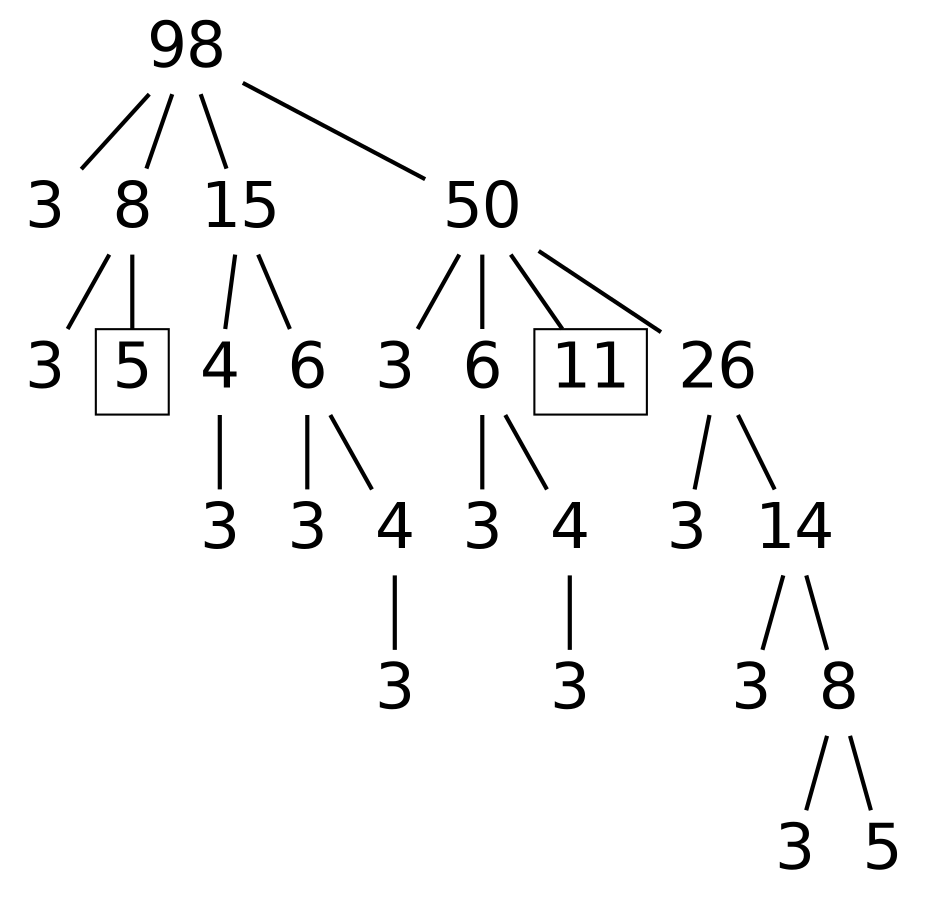digraph graph_name {
 graph[nodesep = 0.1];
 edge[dir=none, style=bold];
 node[ fontname = "Helvetica", shape = plaintext, width = 0.25, height = 0.25, fontsize=30];
s98;
s98_3;
s98_8;
s98_8_3;
s98_8_5;
s98_15;
s98_15_4;
s98_15_4_3;
s98_15_6;
s98_15_6_3;
s98_15_6_4;
s98_15_6_4_3;
s98_50;
s98_50_3;
s98_50_6;
s98_50_6_3;
s98_50_6_4;
s98_50_6_4_3;
s98_50_11;
s98_50_26;
s98_50_26_3;
s98_50_26_14;
s98_50_26_14_3;
s98_50_26_14_8;
s98_50_26_14_8_3;
s98_50_26_14_8_5;
s98[label="98" ];
s98->s98_3;
s98_3[label="3" ];
s98->s98_8;
s98_8[label="8" ];
s98_8->s98_8_3;
s98_8_3[label="3" ];
s98_8->s98_8_5;
s98_8_5[label="5" ;shape=box];
s98->s98_15;
s98_15[label="15" ];
s98_15->s98_15_4;
s98_15_4[label="4" ];
s98_15_4->s98_15_4_3;
s98_15_4_3[label="3" ];
s98_15->s98_15_6;
s98_15_6[label="6" ];
s98_15_6->s98_15_6_3;
s98_15_6_3[label="3" ];
s98_15_6->s98_15_6_4;
s98_15_6_4[label="4" ];
s98_15_6_4->s98_15_6_4_3;
s98_15_6_4_3[label="3" ];
s98->s98_50;
s98_50[label="50" ];
s98_50->s98_50_3;
s98_50_3[label="3" ];
s98_50->s98_50_6;
s98_50_6[label="6" ];
s98_50_6->s98_50_6_3;
s98_50_6_3[label="3" ];
s98_50_6->s98_50_6_4;
s98_50_6_4[label="4" ];
s98_50_6_4->s98_50_6_4_3;
s98_50_6_4_3[label="3" ];
s98_50->s98_50_11;
s98_50_11[label="11" ;shape=box];
s98_50->s98_50_26;
s98_50_26[label="26" ];
s98_50_26->s98_50_26_3;
s98_50_26_3[label="3" ];
s98_50_26->s98_50_26_14;
s98_50_26_14[label="14" ];
s98_50_26_14->s98_50_26_14_3;
s98_50_26_14_3[label="3" ];
s98_50_26_14->s98_50_26_14_8;
s98_50_26_14_8[label="8" ];
s98_50_26_14_8->s98_50_26_14_8_3;
s98_50_26_14_8_3[label="3" ];
s98_50_26_14_8->s98_50_26_14_8_5;
s98_50_26_14_8_5[label="5" ];
}
